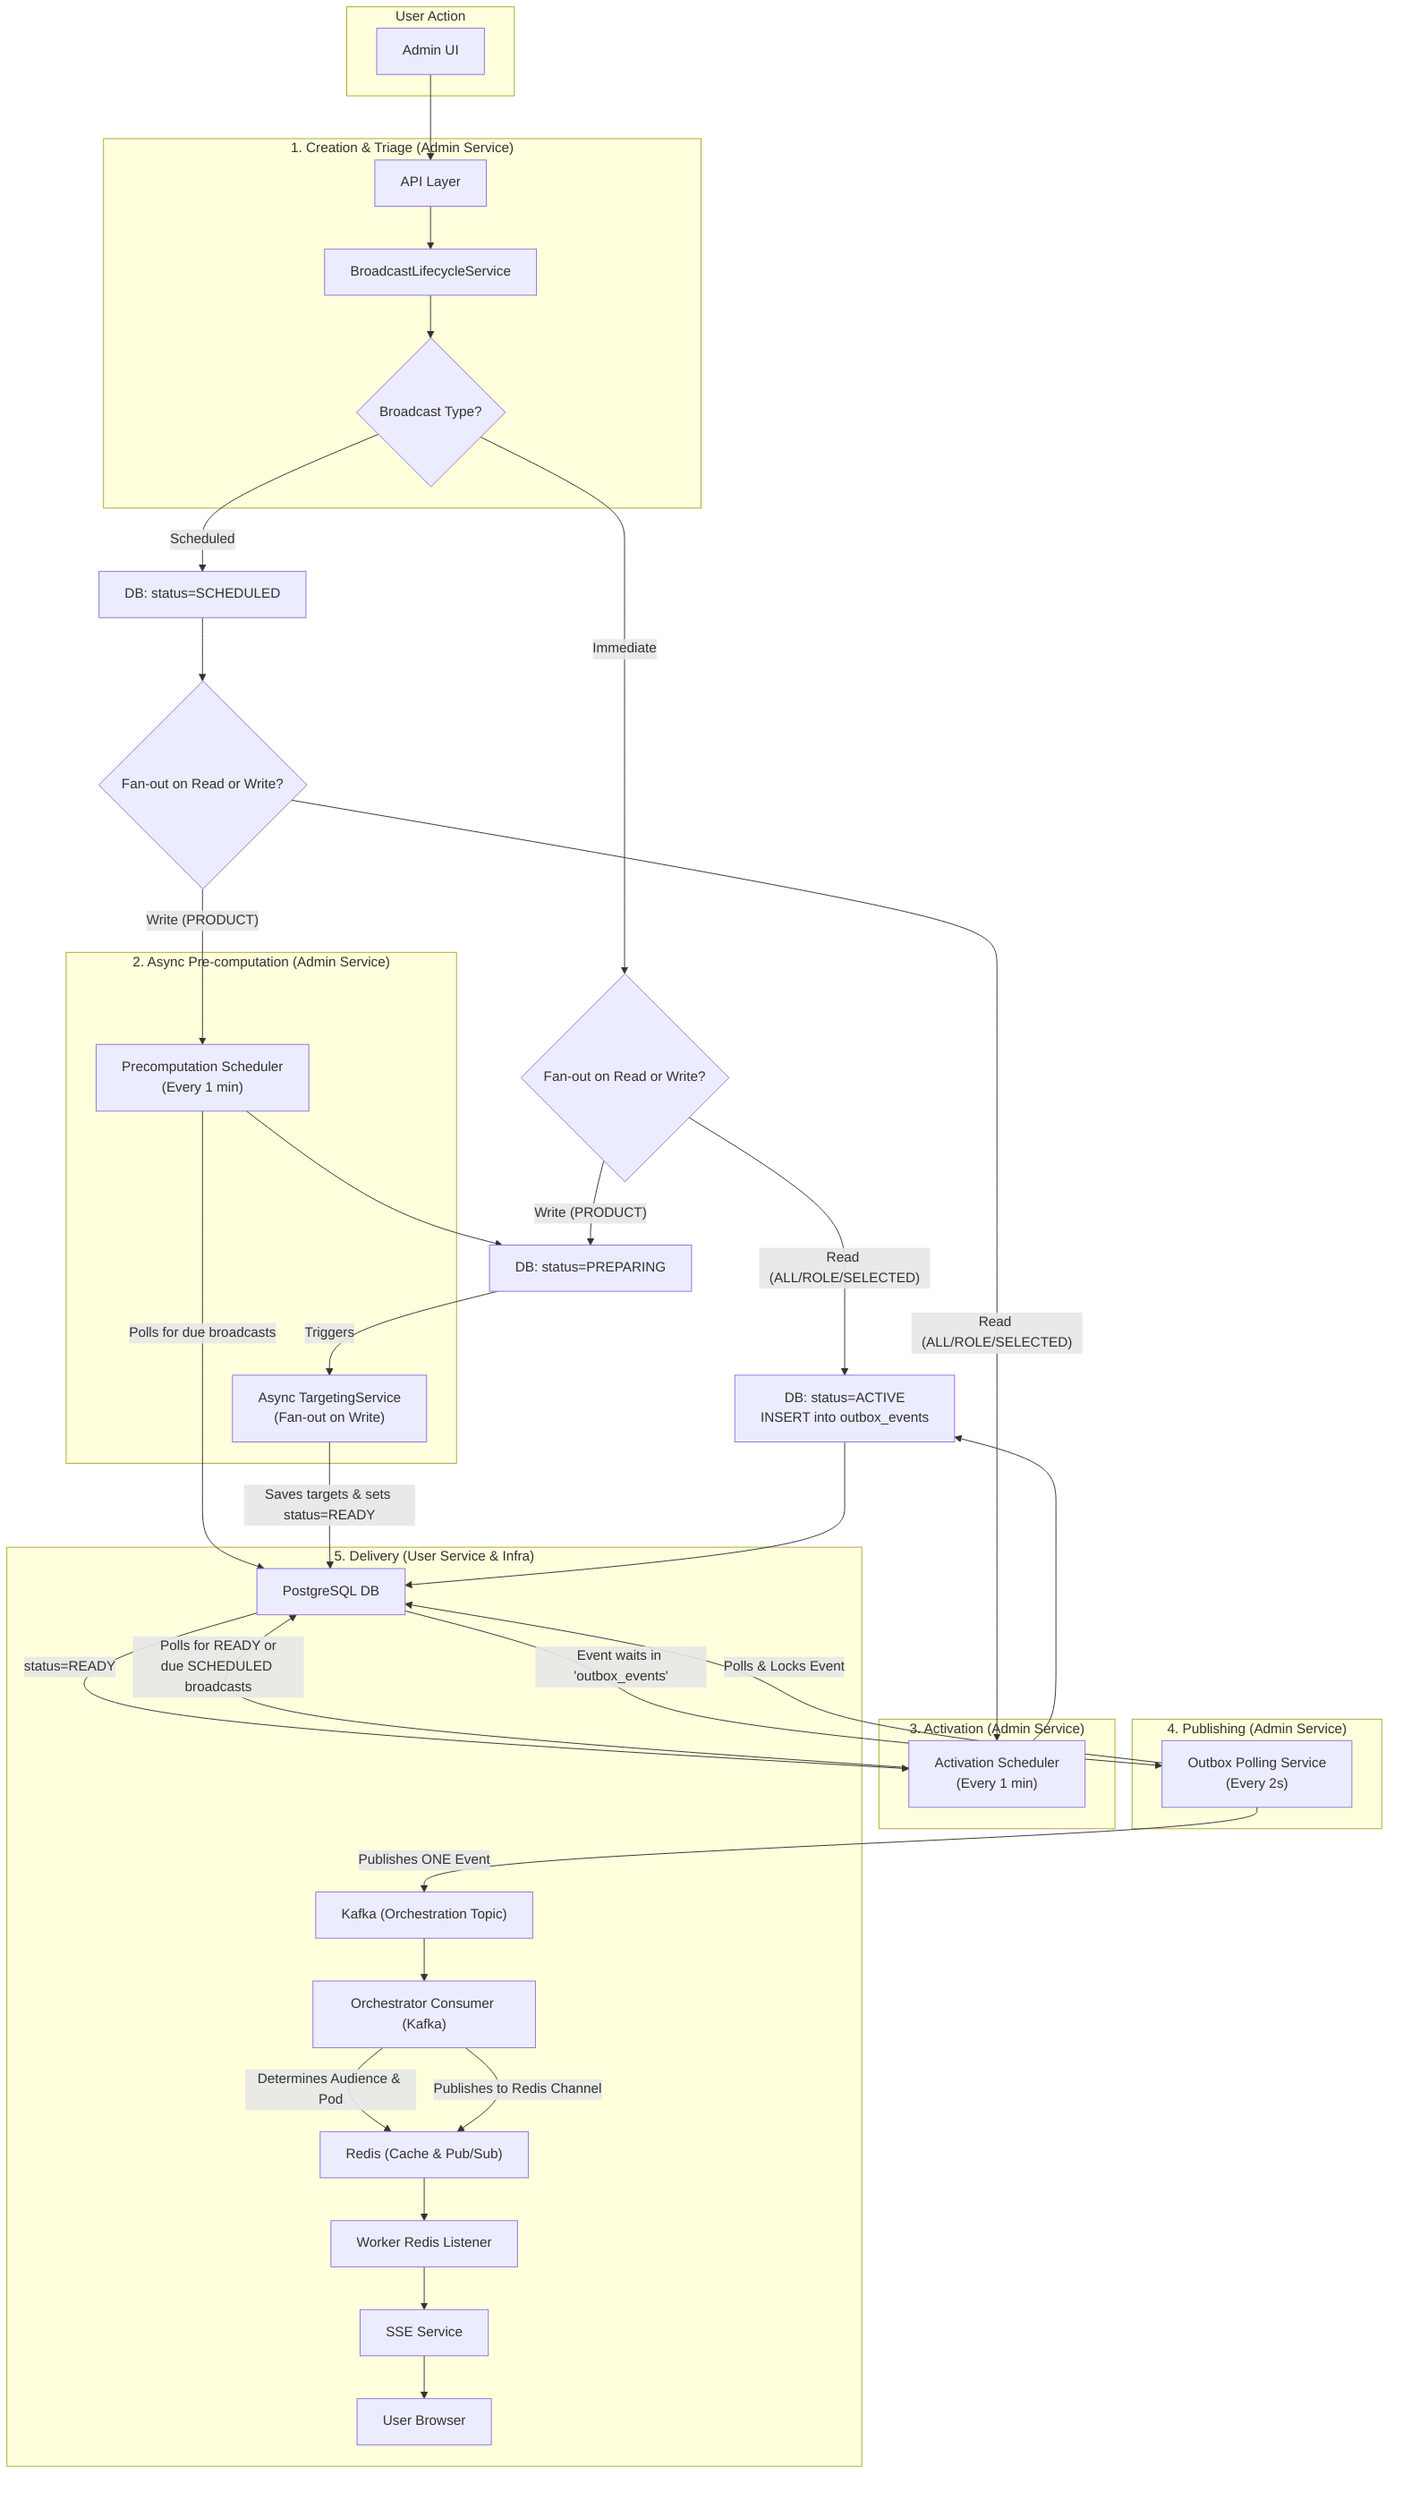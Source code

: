 graph TD
    subgraph "User Action"
        AdminUI[Admin UI]
    end

    subgraph "1. Creation & Triage (Admin Service)"
        AdminAPI["API Layer"]
        LifecycleSvc["BroadcastLifecycleService"]
        CreationTriage{"Broadcast Type?"}
    end

    subgraph "2. Async Pre-computation (Admin Service)"
        PrecomputationScheduler["Precomputation Scheduler<br/>(Every 1 min)"]
        AsyncPrecomputation["Async TargetingService<br/>(Fan-out on Write)"]
    end
    
    subgraph "3. Activation (Admin Service)"
        ActivationScheduler["Activation Scheduler<br/>(Every 1 min)"]
    end

    subgraph "4. Publishing (Admin Service)"
        OutboxPoller["Outbox Polling Service<br/>(Every 2s)"]
    end

    subgraph "5. Delivery (User Service & Infra)"
        OrchestratorConsumer["Orchestrator Consumer (Kafka)"]
        WorkerRedisListener["Worker Redis Listener"]
        SseService["SSE Service"]
        Kafka["Kafka (Orchestration Topic)"]
        Redis["Redis (Cache & Pub/Sub)"]
        Postgres["PostgreSQL DB"]
        User[User Browser]
    end
    
    %% --- FLOW START ---
    AdminUI --> AdminAPI --> LifecycleSvc --> CreationTriage

    %% --- PATH A: IMMEDIATE BROADCASTS ---
    CreationTriage -- "Immediate" --> ImmediateType{"Fan-out on Read or Write?"}
    ImmediateType -- "Read (ALL/ROLE/SELECTED)" --> SaveActiveAndOutbox["DB: status=ACTIVE<br/>INSERT into outbox_events"]
    ImmediateType -- "Write (PRODUCT)" --> SavePreparing["DB: status=PREPARING"]
    
    SavePreparing -- "Triggers" --> AsyncPrecomputation

    %% --- PATH B: SCHEDULED BROADCASTS ---
    CreationTriage -- "Scheduled" --> SaveScheduled["DB: status=SCHEDULED"]
    SaveScheduled --> ScheduledType{"Fan-out on Read or Write?"}
    
    ScheduledType -- "Write (PRODUCT)" --> PrecomputationScheduler
    PrecomputationScheduler -- "Polls for due broadcasts" --> Postgres
    PrecomputationScheduler --> SavePreparing
    
    ScheduledType -- "Read (ALL/ROLE/SELECTED)" --> ActivationScheduler

    %% --- PRECOMPUTATION & ACTIVATION FLOW ---
    AsyncPrecomputation -- "Saves targets & sets status=READY" --> Postgres
    Postgres -- "status=READY" --> ActivationScheduler
    
    ActivationScheduler -- "Polls for READY or<br/>due SCHEDULED broadcasts" --> Postgres
    ActivationScheduler --> SaveActiveAndOutbox
    
    %% --- CONVERGENCE & PUBLISHING ---
    SaveActiveAndOutbox --> Postgres
    Postgres -- "Event waits in 'outbox_events'" --> OutboxPoller
    OutboxPoller -- "Polls & Locks Event" --> Postgres
    OutboxPoller -- "Publishes ONE Event" --> Kafka

    %% --- DELIVERY ---
    Kafka --> OrchestratorConsumer
    OrchestratorConsumer -- "Determines Audience & Pod" --> Redis
    OrchestratorConsumer -- "Publishes to Redis Channel" --> Redis
    Redis --> WorkerRedisListener
    WorkerRedisListener --> SseService
    SseService --> User